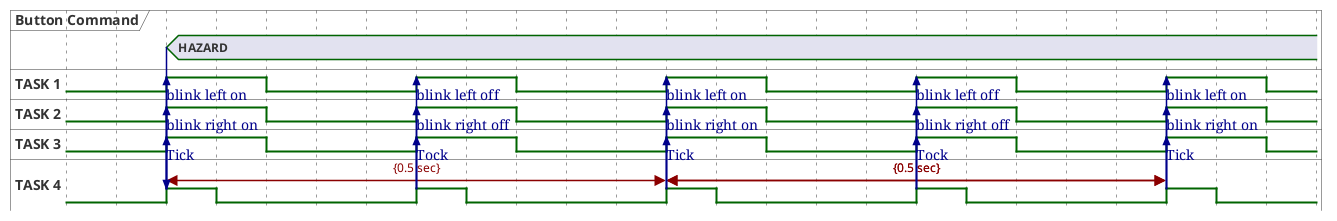 @startuml

hide time-axis
concise "Button Command" as button
binary "TASK 1" as t1
binary "TASK 2" as t2
binary "TASK 3" as t3
binary "TASK 4" as t4


@0

@2
t4@2 <-> @12 : {0.5 sec}
button is "HAZARD"
button -> t4
t4 is high
t4 -> t1 : blink left on
t1 is high
t4 -> t2 : blink right on
t2 is high
t4 -> t3 : Tick
t3 is high
@3 
t4 is low
@4
t1 is low
t2 is low
t3 is low

@7
t4 is high
t4 -> t1 : blink left off
t1 is high
t4 -> t2 : blink right off
t2 is high
t4 -> t3 : Tock
t3 is high

@8
t4 is low
@9
t1 is low
t2 is low
t3 is low

@12
t4@12 <-> @22 : {0.5 sec}
t4 is high
t4 -> t1 : blink left on
t1 is high
t4 -> t2 : blink right on
t2 is high
t4 -> t3 : Tick
t3 is high
@13 
t4 is low
@14
t1 is low
t2 is low
t3 is low

@17
t4@12 <-> @22 : {0.5 sec}
t4 is high
t4 -> t1 : blink left off
t1 is high
t4 -> t2 : blink right off
t2 is high
t4 -> t3 : Tock
t3 is high
@18
t4 is low
@19
t1 is low
t2 is low
t3 is low

@22
t4 is high
t4 -> t1 : blink left on
t1 is high
t4 -> t2 : blink right on
t2 is high
t4 -> t3 : Tick
t3 is high
@23 
t4 is low
@24
t1 is low
t2 is low
t3 is low
@enduml